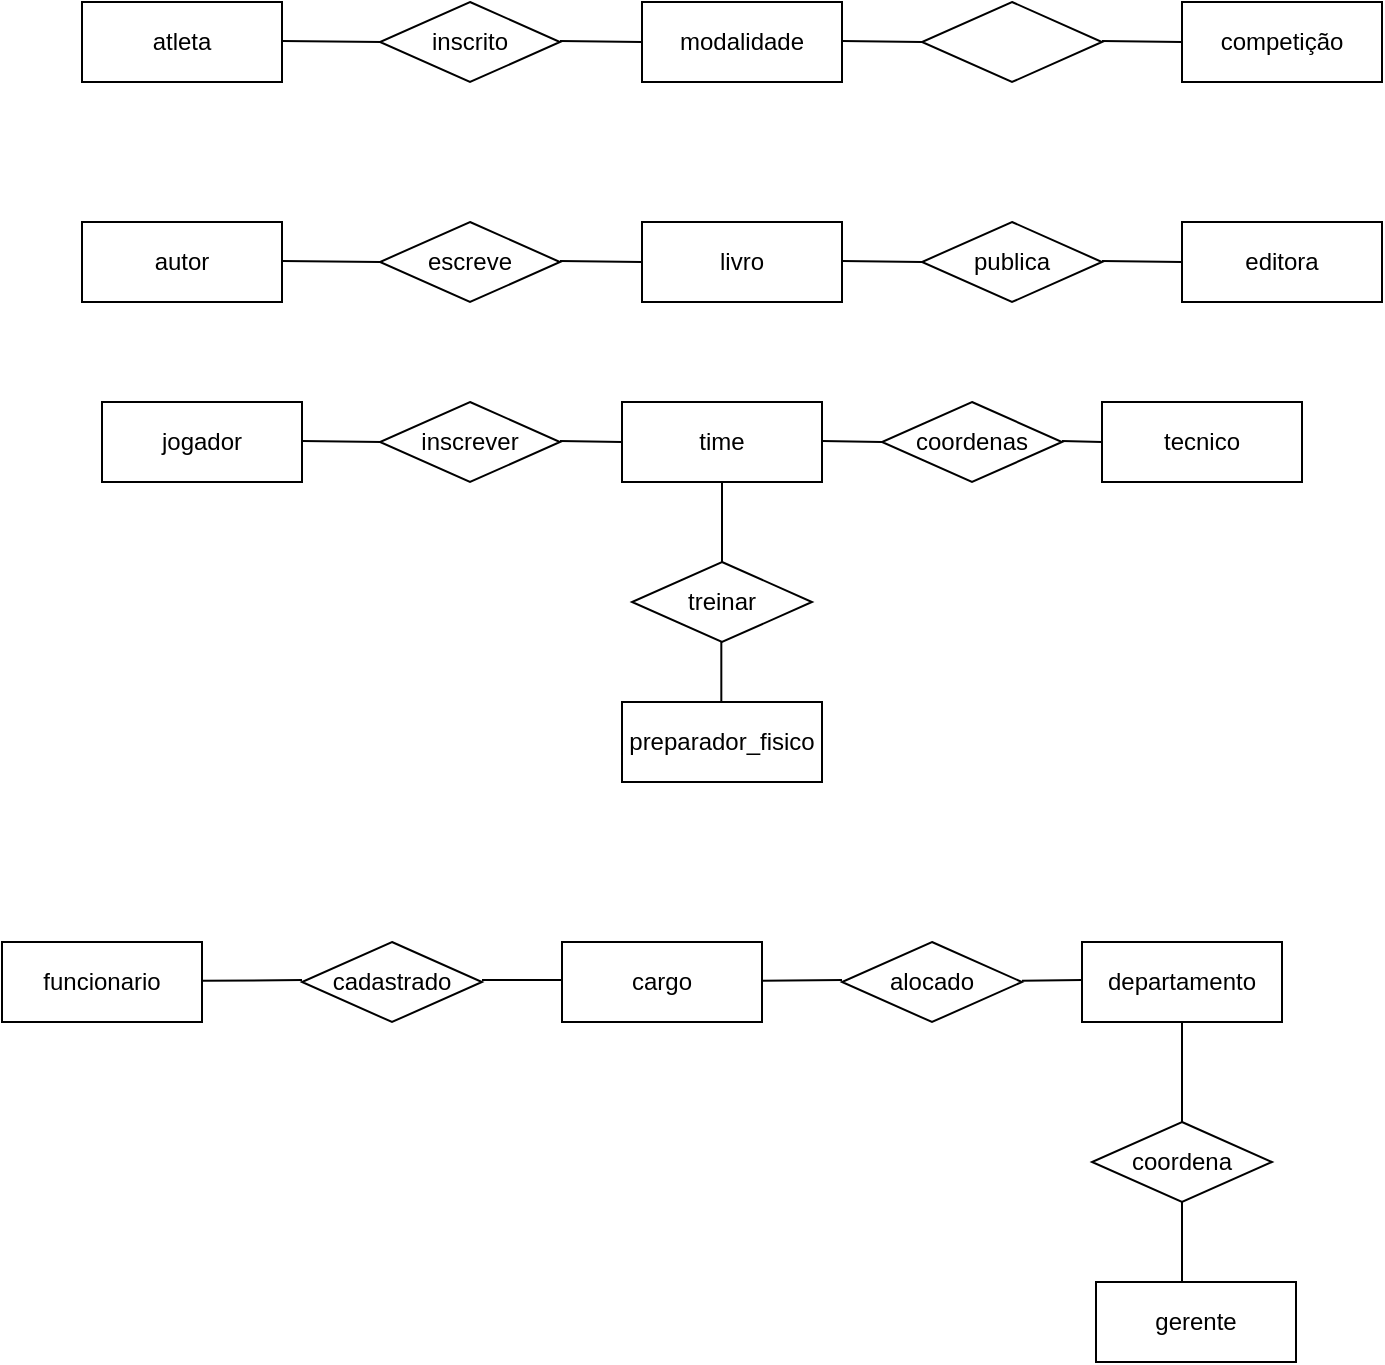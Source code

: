<mxfile version="24.7.7">
  <diagram name="Página-1" id="8NSjhTx1Xk8qoz_Scdo-">
    <mxGraphModel dx="1467" dy="680" grid="1" gridSize="10" guides="1" tooltips="1" connect="1" arrows="1" fold="1" page="1" pageScale="1" pageWidth="827" pageHeight="1169" math="0" shadow="0">
      <root>
        <mxCell id="0" />
        <mxCell id="1" parent="0" />
        <mxCell id="WTP1MeNOzkqycYdY1J9g-2" value="atleta" style="whiteSpace=wrap;html=1;align=center;" vertex="1" parent="1">
          <mxGeometry x="220" y="160" width="100" height="40" as="geometry" />
        </mxCell>
        <mxCell id="WTP1MeNOzkqycYdY1J9g-3" value="inscrito" style="shape=rhombus;perimeter=rhombusPerimeter;whiteSpace=wrap;html=1;align=center;" vertex="1" parent="1">
          <mxGeometry x="369" y="160" width="90" height="40" as="geometry" />
        </mxCell>
        <mxCell id="WTP1MeNOzkqycYdY1J9g-4" value="modalidade" style="whiteSpace=wrap;html=1;align=center;" vertex="1" parent="1">
          <mxGeometry x="500" y="160" width="100" height="40" as="geometry" />
        </mxCell>
        <mxCell id="WTP1MeNOzkqycYdY1J9g-5" value="" style="shape=rhombus;perimeter=rhombusPerimeter;whiteSpace=wrap;html=1;align=center;" vertex="1" parent="1">
          <mxGeometry x="640" y="160" width="90" height="40" as="geometry" />
        </mxCell>
        <mxCell id="WTP1MeNOzkqycYdY1J9g-6" value="competição" style="whiteSpace=wrap;html=1;align=center;" vertex="1" parent="1">
          <mxGeometry x="770" y="160" width="100" height="40" as="geometry" />
        </mxCell>
        <mxCell id="WTP1MeNOzkqycYdY1J9g-7" value="autor" style="whiteSpace=wrap;html=1;align=center;" vertex="1" parent="1">
          <mxGeometry x="220" y="270" width="100" height="40" as="geometry" />
        </mxCell>
        <mxCell id="WTP1MeNOzkqycYdY1J9g-8" value="escreve" style="shape=rhombus;perimeter=rhombusPerimeter;whiteSpace=wrap;html=1;align=center;" vertex="1" parent="1">
          <mxGeometry x="369" y="270" width="90" height="40" as="geometry" />
        </mxCell>
        <mxCell id="WTP1MeNOzkqycYdY1J9g-9" value="livro" style="whiteSpace=wrap;html=1;align=center;" vertex="1" parent="1">
          <mxGeometry x="500" y="270" width="100" height="40" as="geometry" />
        </mxCell>
        <mxCell id="WTP1MeNOzkqycYdY1J9g-10" value="editora" style="whiteSpace=wrap;html=1;align=center;" vertex="1" parent="1">
          <mxGeometry x="770" y="270" width="100" height="40" as="geometry" />
        </mxCell>
        <mxCell id="WTP1MeNOzkqycYdY1J9g-11" value="publica" style="shape=rhombus;perimeter=rhombusPerimeter;whiteSpace=wrap;html=1;align=center;" vertex="1" parent="1">
          <mxGeometry x="640" y="270" width="90" height="40" as="geometry" />
        </mxCell>
        <mxCell id="WTP1MeNOzkqycYdY1J9g-12" value="" style="endArrow=none;html=1;rounded=0;" edge="1" parent="1">
          <mxGeometry relative="1" as="geometry">
            <mxPoint x="320" y="179.5" as="sourcePoint" />
            <mxPoint x="370" y="180" as="targetPoint" />
          </mxGeometry>
        </mxCell>
        <mxCell id="WTP1MeNOzkqycYdY1J9g-13" value="" style="endArrow=none;html=1;rounded=0;" edge="1" parent="1">
          <mxGeometry relative="1" as="geometry">
            <mxPoint x="459" y="179.5" as="sourcePoint" />
            <mxPoint x="500" y="180" as="targetPoint" />
          </mxGeometry>
        </mxCell>
        <mxCell id="WTP1MeNOzkqycYdY1J9g-14" value="" style="endArrow=none;html=1;rounded=0;" edge="1" parent="1">
          <mxGeometry relative="1" as="geometry">
            <mxPoint x="600" y="179.5" as="sourcePoint" />
            <mxPoint x="640" y="180" as="targetPoint" />
          </mxGeometry>
        </mxCell>
        <mxCell id="WTP1MeNOzkqycYdY1J9g-15" value="" style="endArrow=none;html=1;rounded=0;" edge="1" parent="1">
          <mxGeometry relative="1" as="geometry">
            <mxPoint x="730" y="179.5" as="sourcePoint" />
            <mxPoint x="770" y="180" as="targetPoint" />
          </mxGeometry>
        </mxCell>
        <mxCell id="WTP1MeNOzkqycYdY1J9g-16" value="" style="endArrow=none;html=1;rounded=0;entryX=0;entryY=0.5;entryDx=0;entryDy=0;" edge="1" parent="1" target="WTP1MeNOzkqycYdY1J9g-8">
          <mxGeometry relative="1" as="geometry">
            <mxPoint x="320" y="289.5" as="sourcePoint" />
            <mxPoint x="480" y="289.5" as="targetPoint" />
          </mxGeometry>
        </mxCell>
        <mxCell id="WTP1MeNOzkqycYdY1J9g-17" value="" style="endArrow=none;html=1;rounded=0;" edge="1" parent="1">
          <mxGeometry relative="1" as="geometry">
            <mxPoint x="459" y="289.5" as="sourcePoint" />
            <mxPoint x="500" y="290" as="targetPoint" />
          </mxGeometry>
        </mxCell>
        <mxCell id="WTP1MeNOzkqycYdY1J9g-18" value="" style="endArrow=none;html=1;rounded=0;entryX=0;entryY=0.5;entryDx=0;entryDy=0;" edge="1" parent="1" target="WTP1MeNOzkqycYdY1J9g-11">
          <mxGeometry relative="1" as="geometry">
            <mxPoint x="600" y="289.5" as="sourcePoint" />
            <mxPoint x="760" y="289.5" as="targetPoint" />
          </mxGeometry>
        </mxCell>
        <mxCell id="WTP1MeNOzkqycYdY1J9g-19" value="" style="endArrow=none;html=1;rounded=0;" edge="1" parent="1">
          <mxGeometry relative="1" as="geometry">
            <mxPoint x="730" y="289.5" as="sourcePoint" />
            <mxPoint x="770" y="290" as="targetPoint" />
          </mxGeometry>
        </mxCell>
        <mxCell id="WTP1MeNOzkqycYdY1J9g-22" value="inscrever" style="shape=rhombus;perimeter=rhombusPerimeter;whiteSpace=wrap;html=1;align=center;" vertex="1" parent="1">
          <mxGeometry x="369" y="360" width="90" height="40" as="geometry" />
        </mxCell>
        <mxCell id="WTP1MeNOzkqycYdY1J9g-28" value="jogador" style="whiteSpace=wrap;html=1;align=center;" vertex="1" parent="1">
          <mxGeometry x="230" y="360" width="100" height="40" as="geometry" />
        </mxCell>
        <mxCell id="WTP1MeNOzkqycYdY1J9g-29" value="time" style="whiteSpace=wrap;html=1;align=center;" vertex="1" parent="1">
          <mxGeometry x="490" y="360" width="100" height="40" as="geometry" />
        </mxCell>
        <mxCell id="WTP1MeNOzkqycYdY1J9g-30" value="preparador_fisico" style="whiteSpace=wrap;html=1;align=center;" vertex="1" parent="1">
          <mxGeometry x="490" y="510" width="100" height="40" as="geometry" />
        </mxCell>
        <mxCell id="WTP1MeNOzkqycYdY1J9g-31" value="tecnico" style="whiteSpace=wrap;html=1;align=center;" vertex="1" parent="1">
          <mxGeometry x="730" y="360" width="100" height="40" as="geometry" />
        </mxCell>
        <mxCell id="WTP1MeNOzkqycYdY1J9g-32" value="treinar" style="shape=rhombus;perimeter=rhombusPerimeter;whiteSpace=wrap;html=1;align=center;" vertex="1" parent="1">
          <mxGeometry x="495" y="440" width="90" height="40" as="geometry" />
        </mxCell>
        <mxCell id="WTP1MeNOzkqycYdY1J9g-33" value="coordenas" style="shape=rhombus;perimeter=rhombusPerimeter;whiteSpace=wrap;html=1;align=center;" vertex="1" parent="1">
          <mxGeometry x="620" y="360" width="90" height="40" as="geometry" />
        </mxCell>
        <mxCell id="WTP1MeNOzkqycYdY1J9g-34" style="edgeStyle=orthogonalEdgeStyle;rounded=0;orthogonalLoop=1;jettySize=auto;html=1;exitX=0.5;exitY=1;exitDx=0;exitDy=0;" edge="1" parent="1" source="WTP1MeNOzkqycYdY1J9g-31" target="WTP1MeNOzkqycYdY1J9g-31">
          <mxGeometry relative="1" as="geometry" />
        </mxCell>
        <mxCell id="WTP1MeNOzkqycYdY1J9g-35" value="" style="endArrow=none;html=1;rounded=0;" edge="1" parent="1">
          <mxGeometry relative="1" as="geometry">
            <mxPoint x="330" y="379.5" as="sourcePoint" />
            <mxPoint x="370" y="380" as="targetPoint" />
          </mxGeometry>
        </mxCell>
        <mxCell id="WTP1MeNOzkqycYdY1J9g-36" value="" style="endArrow=none;html=1;rounded=0;" edge="1" parent="1">
          <mxGeometry relative="1" as="geometry">
            <mxPoint x="459" y="379.5" as="sourcePoint" />
            <mxPoint x="490" y="380" as="targetPoint" />
          </mxGeometry>
        </mxCell>
        <mxCell id="WTP1MeNOzkqycYdY1J9g-37" value="" style="endArrow=none;html=1;rounded=0;entryX=0;entryY=0.5;entryDx=0;entryDy=0;" edge="1" parent="1" target="WTP1MeNOzkqycYdY1J9g-33">
          <mxGeometry relative="1" as="geometry">
            <mxPoint x="590" y="379.5" as="sourcePoint" />
            <mxPoint x="750" y="379.5" as="targetPoint" />
          </mxGeometry>
        </mxCell>
        <mxCell id="WTP1MeNOzkqycYdY1J9g-38" value="" style="endArrow=none;html=1;rounded=0;" edge="1" parent="1">
          <mxGeometry relative="1" as="geometry">
            <mxPoint x="710" y="379.5" as="sourcePoint" />
            <mxPoint x="730" y="380" as="targetPoint" />
          </mxGeometry>
        </mxCell>
        <mxCell id="WTP1MeNOzkqycYdY1J9g-39" value="" style="endArrow=none;html=1;rounded=0;entryX=0.5;entryY=0;entryDx=0;entryDy=0;exitX=0.5;exitY=1;exitDx=0;exitDy=0;" edge="1" parent="1" source="WTP1MeNOzkqycYdY1J9g-29" target="WTP1MeNOzkqycYdY1J9g-32">
          <mxGeometry relative="1" as="geometry">
            <mxPoint x="510" y="400" as="sourcePoint" />
            <mxPoint x="670" y="400" as="targetPoint" />
          </mxGeometry>
        </mxCell>
        <mxCell id="WTP1MeNOzkqycYdY1J9g-41" value="" style="endArrow=none;html=1;rounded=0;" edge="1" parent="1">
          <mxGeometry relative="1" as="geometry">
            <mxPoint x="539.66" y="510" as="sourcePoint" />
            <mxPoint x="539.66" y="480" as="targetPoint" />
          </mxGeometry>
        </mxCell>
        <mxCell id="WTP1MeNOzkqycYdY1J9g-42" value="funcionario" style="whiteSpace=wrap;html=1;align=center;" vertex="1" parent="1">
          <mxGeometry x="180" y="630" width="100" height="40" as="geometry" />
        </mxCell>
        <mxCell id="WTP1MeNOzkqycYdY1J9g-43" value="cadastrado" style="shape=rhombus;perimeter=rhombusPerimeter;whiteSpace=wrap;html=1;align=center;" vertex="1" parent="1">
          <mxGeometry x="330" y="630" width="90" height="40" as="geometry" />
        </mxCell>
        <mxCell id="WTP1MeNOzkqycYdY1J9g-44" value="cargo" style="whiteSpace=wrap;html=1;align=center;" vertex="1" parent="1">
          <mxGeometry x="460" y="630" width="100" height="40" as="geometry" />
        </mxCell>
        <mxCell id="WTP1MeNOzkqycYdY1J9g-45" value="alocado" style="shape=rhombus;perimeter=rhombusPerimeter;whiteSpace=wrap;html=1;align=center;" vertex="1" parent="1">
          <mxGeometry x="600" y="630" width="90" height="40" as="geometry" />
        </mxCell>
        <mxCell id="WTP1MeNOzkqycYdY1J9g-46" value="departamento" style="whiteSpace=wrap;html=1;align=center;" vertex="1" parent="1">
          <mxGeometry x="720" y="630" width="100" height="40" as="geometry" />
        </mxCell>
        <mxCell id="WTP1MeNOzkqycYdY1J9g-47" value="coordena" style="shape=rhombus;perimeter=rhombusPerimeter;whiteSpace=wrap;html=1;align=center;" vertex="1" parent="1">
          <mxGeometry x="725" y="720" width="90" height="40" as="geometry" />
        </mxCell>
        <mxCell id="WTP1MeNOzkqycYdY1J9g-48" value="gerente" style="whiteSpace=wrap;html=1;align=center;" vertex="1" parent="1">
          <mxGeometry x="727" y="800" width="100" height="40" as="geometry" />
        </mxCell>
        <mxCell id="WTP1MeNOzkqycYdY1J9g-49" value="" style="endArrow=none;html=1;rounded=0;" edge="1" parent="1">
          <mxGeometry relative="1" as="geometry">
            <mxPoint x="280" y="649.41" as="sourcePoint" />
            <mxPoint x="330" y="649" as="targetPoint" />
          </mxGeometry>
        </mxCell>
        <mxCell id="WTP1MeNOzkqycYdY1J9g-50" value="" style="endArrow=none;html=1;rounded=0;exitX=1;exitY=0.475;exitDx=0;exitDy=0;exitPerimeter=0;" edge="1" parent="1" source="WTP1MeNOzkqycYdY1J9g-43">
          <mxGeometry relative="1" as="geometry">
            <mxPoint x="425" y="649.41" as="sourcePoint" />
            <mxPoint x="460" y="649" as="targetPoint" />
          </mxGeometry>
        </mxCell>
        <mxCell id="WTP1MeNOzkqycYdY1J9g-51" value="" style="endArrow=none;html=1;rounded=0;" edge="1" parent="1">
          <mxGeometry relative="1" as="geometry">
            <mxPoint x="560" y="649.41" as="sourcePoint" />
            <mxPoint x="600" y="649" as="targetPoint" />
          </mxGeometry>
        </mxCell>
        <mxCell id="WTP1MeNOzkqycYdY1J9g-52" value="" style="endArrow=none;html=1;rounded=0;" edge="1" parent="1">
          <mxGeometry relative="1" as="geometry">
            <mxPoint x="690" y="649.41" as="sourcePoint" />
            <mxPoint x="720" y="649" as="targetPoint" />
          </mxGeometry>
        </mxCell>
        <mxCell id="WTP1MeNOzkqycYdY1J9g-53" value="" style="endArrow=none;html=1;rounded=0;" edge="1" parent="1">
          <mxGeometry relative="1" as="geometry">
            <mxPoint x="770" y="720" as="sourcePoint" />
            <mxPoint x="770" y="670" as="targetPoint" />
          </mxGeometry>
        </mxCell>
        <mxCell id="WTP1MeNOzkqycYdY1J9g-55" value="" style="endArrow=none;html=1;rounded=0;exitX=0.43;exitY=0;exitDx=0;exitDy=0;entryX=0.5;entryY=1;entryDx=0;entryDy=0;exitPerimeter=0;" edge="1" parent="1" source="WTP1MeNOzkqycYdY1J9g-48" target="WTP1MeNOzkqycYdY1J9g-47">
          <mxGeometry relative="1" as="geometry">
            <mxPoint x="600" y="780" as="sourcePoint" />
            <mxPoint x="600" y="750" as="targetPoint" />
          </mxGeometry>
        </mxCell>
      </root>
    </mxGraphModel>
  </diagram>
</mxfile>
